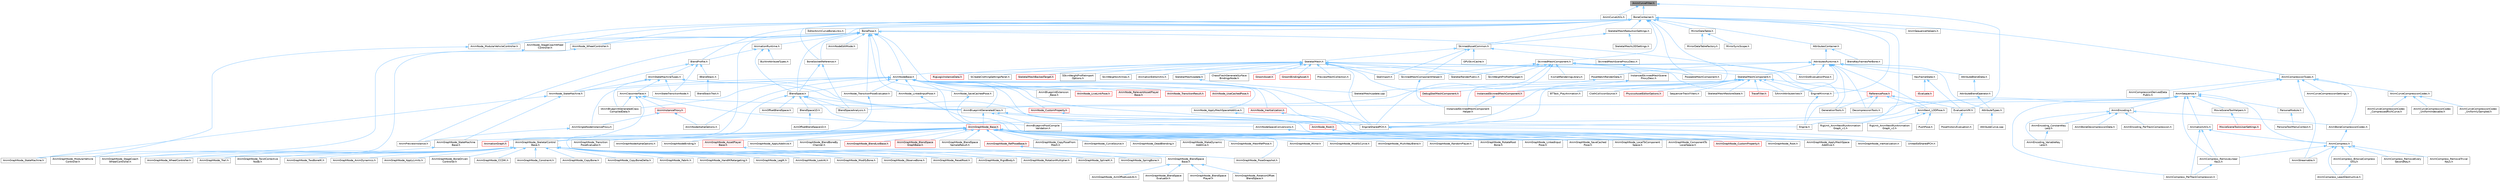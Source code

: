 digraph "AnimCurveFilter.h"
{
 // INTERACTIVE_SVG=YES
 // LATEX_PDF_SIZE
  bgcolor="transparent";
  edge [fontname=Helvetica,fontsize=10,labelfontname=Helvetica,labelfontsize=10];
  node [fontname=Helvetica,fontsize=10,shape=box,height=0.2,width=0.4];
  Node1 [id="Node000001",label="AnimCurveFilter.h",height=0.2,width=0.4,color="gray40", fillcolor="grey60", style="filled", fontcolor="black",tooltip=" "];
  Node1 -> Node2 [id="edge1_Node000001_Node000002",dir="back",color="steelblue1",style="solid",tooltip=" "];
  Node2 [id="Node000002",label="AnimCurveUtils.h",height=0.2,width=0.4,color="grey40", fillcolor="white", style="filled",URL="$d2/d99/AnimCurveUtils_8h.html",tooltip=" "];
  Node1 -> Node3 [id="edge2_Node000001_Node000003",dir="back",color="steelblue1",style="solid",tooltip=" "];
  Node3 [id="Node000003",label="BoneContainer.h",height=0.2,width=0.4,color="grey40", fillcolor="white", style="filled",URL="$d9/d68/BoneContainer_8h.html",tooltip=" "];
  Node3 -> Node4 [id="edge3_Node000003_Node000004",dir="back",color="steelblue1",style="solid",tooltip=" "];
  Node4 [id="Node000004",label="AnimCompressionTypes.h",height=0.2,width=0.4,color="grey40", fillcolor="white", style="filled",URL="$d1/d3b/AnimCompressionTypes_8h.html",tooltip=" "];
  Node4 -> Node5 [id="edge4_Node000004_Node000005",dir="back",color="steelblue1",style="solid",tooltip=" "];
  Node5 [id="Node000005",label="AnimBoneCompressionCodec.h",height=0.2,width=0.4,color="grey40", fillcolor="white", style="filled",URL="$dd/dc3/AnimBoneCompressionCodec_8h.html",tooltip=" "];
  Node5 -> Node6 [id="edge5_Node000005_Node000006",dir="back",color="steelblue1",style="solid",tooltip=" "];
  Node6 [id="Node000006",label="AnimCompress.h",height=0.2,width=0.4,color="grey40", fillcolor="white", style="filled",URL="$dd/d6d/AnimCompress_8h.html",tooltip=" "];
  Node6 -> Node7 [id="edge6_Node000006_Node000007",dir="back",color="steelblue1",style="solid",tooltip=" "];
  Node7 [id="Node000007",label="AnimCompress_BitwiseCompress\lOnly.h",height=0.2,width=0.4,color="grey40", fillcolor="white", style="filled",URL="$df/dd5/AnimCompress__BitwiseCompressOnly_8h.html",tooltip=" "];
  Node7 -> Node8 [id="edge7_Node000007_Node000008",dir="back",color="steelblue1",style="solid",tooltip=" "];
  Node8 [id="Node000008",label="AnimCompress_LeastDestructive.h",height=0.2,width=0.4,color="grey40", fillcolor="white", style="filled",URL="$da/d93/AnimCompress__LeastDestructive_8h.html",tooltip=" "];
  Node6 -> Node8 [id="edge8_Node000006_Node000008",dir="back",color="steelblue1",style="solid",tooltip=" "];
  Node6 -> Node9 [id="edge9_Node000006_Node000009",dir="back",color="steelblue1",style="solid",tooltip=" "];
  Node9 [id="Node000009",label="AnimCompress_RemoveEvery\lSecondKey.h",height=0.2,width=0.4,color="grey40", fillcolor="white", style="filled",URL="$d6/dc2/AnimCompress__RemoveEverySecondKey_8h.html",tooltip=" "];
  Node6 -> Node10 [id="edge10_Node000006_Node000010",dir="back",color="steelblue1",style="solid",tooltip=" "];
  Node10 [id="Node000010",label="AnimCompress_RemoveLinear\lKeys.h",height=0.2,width=0.4,color="grey40", fillcolor="white", style="filled",URL="$d1/d0a/AnimCompress__RemoveLinearKeys_8h.html",tooltip=" "];
  Node10 -> Node11 [id="edge11_Node000010_Node000011",dir="back",color="steelblue1",style="solid",tooltip=" "];
  Node11 [id="Node000011",label="AnimCompress_PerTrackCompression.h",height=0.2,width=0.4,color="grey40", fillcolor="white", style="filled",URL="$d1/d22/AnimCompress__PerTrackCompression_8h.html",tooltip=" "];
  Node6 -> Node12 [id="edge12_Node000006_Node000012",dir="back",color="steelblue1",style="solid",tooltip=" "];
  Node12 [id="Node000012",label="AnimCompress_RemoveTrivial\lKeys.h",height=0.2,width=0.4,color="grey40", fillcolor="white", style="filled",URL="$d0/d60/AnimCompress__RemoveTrivialKeys_8h.html",tooltip=" "];
  Node6 -> Node13 [id="edge13_Node000006_Node000013",dir="back",color="steelblue1",style="solid",tooltip=" "];
  Node13 [id="Node000013",label="AnimStreamable.h",height=0.2,width=0.4,color="grey40", fillcolor="white", style="filled",URL="$d1/d46/AnimStreamable_8h.html",tooltip=" "];
  Node4 -> Node14 [id="edge14_Node000004_Node000014",dir="back",color="steelblue1",style="solid",tooltip=" "];
  Node14 [id="Node000014",label="AnimCompressionDerivedData\lPublic.h",height=0.2,width=0.4,color="grey40", fillcolor="white", style="filled",URL="$dc/d36/AnimCompressionDerivedDataPublic_8h.html",tooltip=" "];
  Node4 -> Node15 [id="edge15_Node000004_Node000015",dir="back",color="steelblue1",style="solid",tooltip=" "];
  Node15 [id="Node000015",label="AnimCurveCompressionCodec.h",height=0.2,width=0.4,color="grey40", fillcolor="white", style="filled",URL="$d3/d77/AnimCurveCompressionCodec_8h.html",tooltip=" "];
  Node15 -> Node16 [id="edge16_Node000015_Node000016",dir="back",color="steelblue1",style="solid",tooltip=" "];
  Node16 [id="Node000016",label="AnimCurveCompressionCodec\l_CompressedRichCurve.h",height=0.2,width=0.4,color="grey40", fillcolor="white", style="filled",URL="$db/d72/AnimCurveCompressionCodec__CompressedRichCurve_8h.html",tooltip=" "];
  Node15 -> Node17 [id="edge17_Node000015_Node000017",dir="back",color="steelblue1",style="solid",tooltip=" "];
  Node17 [id="Node000017",label="AnimCurveCompressionCodec\l_UniformIndexable.h",height=0.2,width=0.4,color="grey40", fillcolor="white", style="filled",URL="$d7/d0a/AnimCurveCompressionCodec__UniformIndexable_8h.html",tooltip=" "];
  Node15 -> Node18 [id="edge18_Node000015_Node000018",dir="back",color="steelblue1",style="solid",tooltip=" "];
  Node18 [id="Node000018",label="AnimCurveCompressionCodec\l_UniformlySampled.h",height=0.2,width=0.4,color="grey40", fillcolor="white", style="filled",URL="$da/d4c/AnimCurveCompressionCodec__UniformlySampled_8h.html",tooltip=" "];
  Node4 -> Node19 [id="edge19_Node000004_Node000019",dir="back",color="steelblue1",style="solid",tooltip=" "];
  Node19 [id="Node000019",label="AnimCurveCompressionSettings.h",height=0.2,width=0.4,color="grey40", fillcolor="white", style="filled",URL="$d0/d49/AnimCurveCompressionSettings_8h.html",tooltip=" "];
  Node4 -> Node20 [id="edge20_Node000004_Node000020",dir="back",color="steelblue1",style="solid",tooltip=" "];
  Node20 [id="Node000020",label="AnimSequence.h",height=0.2,width=0.4,color="grey40", fillcolor="white", style="filled",URL="$d0/d8a/AnimSequence_8h.html",tooltip=" "];
  Node20 -> Node21 [id="edge21_Node000020_Node000021",dir="back",color="steelblue1",style="solid",tooltip=" "];
  Node21 [id="Node000021",label="AnimBlueprintPostCompile\lValidation.h",height=0.2,width=0.4,color="grey40", fillcolor="white", style="filled",URL="$de/d1b/AnimBlueprintPostCompileValidation_8h.html",tooltip=" "];
  Node20 -> Node6 [id="edge22_Node000020_Node000006",dir="back",color="steelblue1",style="solid",tooltip=" "];
  Node20 -> Node11 [id="edge23_Node000020_Node000011",dir="back",color="steelblue1",style="solid",tooltip=" "];
  Node20 -> Node10 [id="edge24_Node000020_Node000010",dir="back",color="steelblue1",style="solid",tooltip=" "];
  Node20 -> Node22 [id="edge25_Node000020_Node000022",dir="back",color="steelblue1",style="solid",tooltip=" "];
  Node22 [id="Node000022",label="AnimEncoding.h",height=0.2,width=0.4,color="grey40", fillcolor="white", style="filled",URL="$d9/dfd/AnimEncoding_8h.html",tooltip=" "];
  Node22 -> Node5 [id="edge26_Node000022_Node000005",dir="back",color="steelblue1",style="solid",tooltip=" "];
  Node22 -> Node23 [id="edge27_Node000022_Node000023",dir="back",color="steelblue1",style="solid",tooltip=" "];
  Node23 [id="Node000023",label="AnimBoneDecompressionData.h",height=0.2,width=0.4,color="grey40", fillcolor="white", style="filled",URL="$d9/d92/AnimBoneDecompressionData_8h.html",tooltip=" "];
  Node22 -> Node24 [id="edge28_Node000022_Node000024",dir="back",color="steelblue1",style="solid",tooltip=" "];
  Node24 [id="Node000024",label="AnimEncoding_ConstantKey\lLerp.h",height=0.2,width=0.4,color="grey40", fillcolor="white", style="filled",URL="$d8/d74/AnimEncoding__ConstantKeyLerp_8h.html",tooltip=" "];
  Node24 -> Node25 [id="edge29_Node000024_Node000025",dir="back",color="steelblue1",style="solid",tooltip=" "];
  Node25 [id="Node000025",label="AnimEncoding_VariableKey\lLerp.h",height=0.2,width=0.4,color="grey40", fillcolor="white", style="filled",URL="$d7/d4b/AnimEncoding__VariableKeyLerp_8h.html",tooltip=" "];
  Node22 -> Node26 [id="edge30_Node000022_Node000026",dir="back",color="steelblue1",style="solid",tooltip=" "];
  Node26 [id="Node000026",label="AnimEncoding_PerTrackCompression.h",height=0.2,width=0.4,color="grey40", fillcolor="white", style="filled",URL="$dc/d27/AnimEncoding__PerTrackCompression_8h.html",tooltip=" "];
  Node22 -> Node25 [id="edge31_Node000022_Node000025",dir="back",color="steelblue1",style="solid",tooltip=" "];
  Node20 -> Node27 [id="edge32_Node000020_Node000027",dir="back",color="steelblue1",style="solid",tooltip=" "];
  Node27 [id="Node000027",label="AnimationUtils.h",height=0.2,width=0.4,color="grey40", fillcolor="white", style="filled",URL="$d6/db6/AnimationUtils_8h.html",tooltip=" "];
  Node27 -> Node6 [id="edge33_Node000027_Node000006",dir="back",color="steelblue1",style="solid",tooltip=" "];
  Node27 -> Node11 [id="edge34_Node000027_Node000011",dir="back",color="steelblue1",style="solid",tooltip=" "];
  Node27 -> Node10 [id="edge35_Node000027_Node000010",dir="back",color="steelblue1",style="solid",tooltip=" "];
  Node20 -> Node28 [id="edge36_Node000020_Node000028",dir="back",color="steelblue1",style="solid",tooltip=" "];
  Node28 [id="Node000028",label="BlendSpaceAnalysis.h",height=0.2,width=0.4,color="grey40", fillcolor="white", style="filled",URL="$d7/daf/BlendSpaceAnalysis_8h.html",tooltip=" "];
  Node20 -> Node29 [id="edge37_Node000020_Node000029",dir="back",color="steelblue1",style="solid",tooltip=" "];
  Node29 [id="Node000029",label="EngineSharedPCH.h",height=0.2,width=0.4,color="grey40", fillcolor="white", style="filled",URL="$dc/dbb/EngineSharedPCH_8h.html",tooltip=" "];
  Node29 -> Node30 [id="edge38_Node000029_Node000030",dir="back",color="steelblue1",style="solid",tooltip=" "];
  Node30 [id="Node000030",label="UnrealEdSharedPCH.h",height=0.2,width=0.4,color="grey40", fillcolor="white", style="filled",URL="$d1/de6/UnrealEdSharedPCH_8h.html",tooltip=" "];
  Node20 -> Node31 [id="edge39_Node000020_Node000031",dir="back",color="steelblue1",style="solid",tooltip=" "];
  Node31 [id="Node000031",label="MovieSceneToolHelpers.h",height=0.2,width=0.4,color="grey40", fillcolor="white", style="filled",URL="$d4/d0e/MovieSceneToolHelpers_8h.html",tooltip=" "];
  Node31 -> Node32 [id="edge40_Node000031_Node000032",dir="back",color="steelblue1",style="solid",tooltip=" "];
  Node32 [id="Node000032",label="MovieSceneToolsUserSettings.h",height=0.2,width=0.4,color="red", fillcolor="#FFF0F0", style="filled",URL="$d5/dab/MovieSceneToolsUserSettings_8h.html",tooltip=" "];
  Node20 -> Node36 [id="edge41_Node000020_Node000036",dir="back",color="steelblue1",style="solid",tooltip=" "];
  Node36 [id="Node000036",label="PersonaModule.h",height=0.2,width=0.4,color="grey40", fillcolor="white", style="filled",URL="$de/d74/PersonaModule_8h.html",tooltip=" "];
  Node36 -> Node37 [id="edge42_Node000036_Node000037",dir="back",color="steelblue1",style="solid",tooltip=" "];
  Node37 [id="Node000037",label="PersonaToolMenuContext.h",height=0.2,width=0.4,color="grey40", fillcolor="white", style="filled",URL="$d6/d6c/PersonaToolMenuContext_8h.html",tooltip=" "];
  Node4 -> Node13 [id="edge43_Node000004_Node000013",dir="back",color="steelblue1",style="solid",tooltip=" "];
  Node3 -> Node38 [id="edge44_Node000003_Node000038",dir="back",color="steelblue1",style="solid",tooltip=" "];
  Node38 [id="Node000038",label="AnimNode_ModularVehicleController.h",height=0.2,width=0.4,color="grey40", fillcolor="white", style="filled",URL="$d8/d10/AnimNode__ModularVehicleController_8h.html",tooltip=" "];
  Node38 -> Node39 [id="edge45_Node000038_Node000039",dir="back",color="steelblue1",style="solid",tooltip=" "];
  Node39 [id="Node000039",label="AnimGraphNode_ModularVehicle\lController.h",height=0.2,width=0.4,color="grey40", fillcolor="white", style="filled",URL="$d3/d04/AnimGraphNode__ModularVehicleController_8h.html",tooltip=" "];
  Node3 -> Node40 [id="edge46_Node000003_Node000040",dir="back",color="steelblue1",style="solid",tooltip=" "];
  Node40 [id="Node000040",label="AnimNode_StageCoachWheel\lController.h",height=0.2,width=0.4,color="grey40", fillcolor="white", style="filled",URL="$d0/d68/AnimNode__StageCoachWheelController_8h.html",tooltip=" "];
  Node40 -> Node41 [id="edge47_Node000040_Node000041",dir="back",color="steelblue1",style="solid",tooltip=" "];
  Node41 [id="Node000041",label="AnimGraphNode_StageCoach\lWheelController.h",height=0.2,width=0.4,color="grey40", fillcolor="white", style="filled",URL="$d6/dbe/AnimGraphNode__StageCoachWheelController_8h.html",tooltip=" "];
  Node3 -> Node42 [id="edge48_Node000003_Node000042",dir="back",color="steelblue1",style="solid",tooltip=" "];
  Node42 [id="Node000042",label="AnimNode_WheelController.h",height=0.2,width=0.4,color="grey40", fillcolor="white", style="filled",URL="$d4/dbf/AnimNode__WheelController_8h.html",tooltip=" "];
  Node42 -> Node43 [id="edge49_Node000042_Node000043",dir="back",color="steelblue1",style="solid",tooltip=" "];
  Node43 [id="Node000043",label="AnimGraphNode_WheelController.h",height=0.2,width=0.4,color="grey40", fillcolor="white", style="filled",URL="$df/de4/AnimGraphNode__WheelController_8h.html",tooltip=" "];
  Node3 -> Node44 [id="edge50_Node000003_Node000044",dir="back",color="steelblue1",style="solid",tooltip=" "];
  Node44 [id="Node000044",label="AnimSequenceHelpers.h",height=0.2,width=0.4,color="grey40", fillcolor="white", style="filled",URL="$dd/d12/AnimSequenceHelpers_8h.html",tooltip=" "];
  Node3 -> Node45 [id="edge51_Node000003_Node000045",dir="back",color="steelblue1",style="solid",tooltip=" "];
  Node45 [id="Node000045",label="AttributesContainer.h",height=0.2,width=0.4,color="grey40", fillcolor="white", style="filled",URL="$d7/db7/AttributesContainer_8h.html",tooltip=" "];
  Node45 -> Node46 [id="edge52_Node000045_Node000046",dir="back",color="steelblue1",style="solid",tooltip=" "];
  Node46 [id="Node000046",label="AttributesRuntime.h",height=0.2,width=0.4,color="grey40", fillcolor="white", style="filled",URL="$dc/dc1/AttributesRuntime_8h.html",tooltip=" "];
  Node46 -> Node47 [id="edge53_Node000046_Node000047",dir="back",color="steelblue1",style="solid",tooltip=" "];
  Node47 [id="Node000047",label="AnimNext_LODPose.h",height=0.2,width=0.4,color="grey40", fillcolor="white", style="filled",URL="$d7/d76/AnimNext__LODPose_8h.html",tooltip=" "];
  Node47 -> Node48 [id="edge54_Node000047_Node000048",dir="back",color="steelblue1",style="solid",tooltip=" "];
  Node48 [id="Node000048",label="PushPose.h",height=0.2,width=0.4,color="grey40", fillcolor="white", style="filled",URL="$d2/de9/PushPose_8h.html",tooltip=" "];
  Node47 -> Node49 [id="edge55_Node000047_Node000049",dir="back",color="steelblue1",style="solid",tooltip=" "];
  Node49 [id="Node000049",label="RigUnit_AnimNextRunAnimation\lGraph_v1.h",height=0.2,width=0.4,color="grey40", fillcolor="white", style="filled",URL="$d1/df7/RigUnit__AnimNextRunAnimationGraph__v1_8h.html",tooltip=" "];
  Node47 -> Node50 [id="edge56_Node000047_Node000050",dir="back",color="steelblue1",style="solid",tooltip=" "];
  Node50 [id="Node000050",label="RigUnit_AnimNextRunAnimation\lGraph_v2.h",height=0.2,width=0.4,color="grey40", fillcolor="white", style="filled",URL="$d6/d84/RigUnit__AnimNextRunAnimationGraph__v2_8h.html",tooltip=" "];
  Node46 -> Node51 [id="edge57_Node000046_Node000051",dir="back",color="steelblue1",style="solid",tooltip=" "];
  Node51 [id="Node000051",label="AnimNodeBase.h",height=0.2,width=0.4,color="grey40", fillcolor="white", style="filled",URL="$d9/dce/AnimNodeBase_8h.html",tooltip=" "];
  Node51 -> Node52 [id="edge58_Node000051_Node000052",dir="back",color="steelblue1",style="solid",tooltip=" "];
  Node52 [id="Node000052",label="AnimBlueprintExtension\l_Base.h",height=0.2,width=0.4,color="grey40", fillcolor="white", style="filled",URL="$d1/d73/AnimBlueprintExtension__Base_8h.html",tooltip=" "];
  Node51 -> Node53 [id="edge59_Node000051_Node000053",dir="back",color="steelblue1",style="solid",tooltip=" "];
  Node53 [id="Node000053",label="AnimBlueprintGeneratedClass.h",height=0.2,width=0.4,color="grey40", fillcolor="white", style="filled",URL="$dc/d81/AnimBlueprintGeneratedClass_8h.html",tooltip=" "];
  Node53 -> Node21 [id="edge60_Node000053_Node000021",dir="back",color="steelblue1",style="solid",tooltip=" "];
  Node53 -> Node54 [id="edge61_Node000053_Node000054",dir="back",color="steelblue1",style="solid",tooltip=" "];
  Node54 [id="Node000054",label="AnimGraphNode_Base.h",height=0.2,width=0.4,color="red", fillcolor="#FFF0F0", style="filled",URL="$d0/dfb/AnimGraphNode__Base_8h.html",tooltip=" "];
  Node54 -> Node55 [id="edge62_Node000054_Node000055",dir="back",color="steelblue1",style="solid",tooltip=" "];
  Node55 [id="Node000055",label="AnimGraphNodeAlphaOptions.h",height=0.2,width=0.4,color="grey40", fillcolor="white", style="filled",URL="$d6/df6/AnimGraphNodeAlphaOptions_8h.html",tooltip=" "];
  Node54 -> Node56 [id="edge63_Node000054_Node000056",dir="back",color="steelblue1",style="solid",tooltip=" "];
  Node56 [id="Node000056",label="AnimGraphNodeBinding.h",height=0.2,width=0.4,color="grey40", fillcolor="white", style="filled",URL="$d6/d3b/AnimGraphNodeBinding_8h.html",tooltip=" "];
  Node54 -> Node57 [id="edge64_Node000054_Node000057",dir="back",color="steelblue1",style="solid",tooltip=" "];
  Node57 [id="Node000057",label="AnimGraphNode_ApplyAdditive.h",height=0.2,width=0.4,color="grey40", fillcolor="white", style="filled",URL="$da/d67/AnimGraphNode__ApplyAdditive_8h.html",tooltip=" "];
  Node54 -> Node58 [id="edge65_Node000054_Node000058",dir="back",color="steelblue1",style="solid",tooltip=" "];
  Node58 [id="Node000058",label="AnimGraphNode_ApplyMeshSpace\lAdditive.h",height=0.2,width=0.4,color="grey40", fillcolor="white", style="filled",URL="$dd/dc4/AnimGraphNode__ApplyMeshSpaceAdditive_8h.html",tooltip=" "];
  Node54 -> Node59 [id="edge66_Node000054_Node000059",dir="back",color="steelblue1",style="solid",tooltip=" "];
  Node59 [id="Node000059",label="AnimGraphNode_AssetPlayer\lBase.h",height=0.2,width=0.4,color="red", fillcolor="#FFF0F0", style="filled",URL="$d1/d4f/AnimGraphNode__AssetPlayerBase_8h.html",tooltip=" "];
  Node59 -> Node60 [id="edge67_Node000059_Node000060",dir="back",color="steelblue1",style="solid",tooltip=" "];
  Node60 [id="Node000060",label="AnimGraphNode_BlendSpace\lBase.h",height=0.2,width=0.4,color="grey40", fillcolor="white", style="filled",URL="$d7/d6d/AnimGraphNode__BlendSpaceBase_8h.html",tooltip=" "];
  Node60 -> Node61 [id="edge68_Node000060_Node000061",dir="back",color="steelblue1",style="solid",tooltip=" "];
  Node61 [id="Node000061",label="AnimGraphNode_AimOffsetLookAt.h",height=0.2,width=0.4,color="grey40", fillcolor="white", style="filled",URL="$d2/daa/AnimGraphNode__AimOffsetLookAt_8h.html",tooltip=" "];
  Node60 -> Node62 [id="edge69_Node000060_Node000062",dir="back",color="steelblue1",style="solid",tooltip=" "];
  Node62 [id="Node000062",label="AnimGraphNode_BlendSpace\lEvaluator.h",height=0.2,width=0.4,color="grey40", fillcolor="white", style="filled",URL="$d0/d5d/AnimGraphNode__BlendSpaceEvaluator_8h.html",tooltip=" "];
  Node60 -> Node63 [id="edge70_Node000060_Node000063",dir="back",color="steelblue1",style="solid",tooltip=" "];
  Node63 [id="Node000063",label="AnimGraphNode_BlendSpace\lPlayer.h",height=0.2,width=0.4,color="grey40", fillcolor="white", style="filled",URL="$d2/d22/AnimGraphNode__BlendSpacePlayer_8h.html",tooltip=" "];
  Node60 -> Node64 [id="edge71_Node000060_Node000064",dir="back",color="steelblue1",style="solid",tooltip=" "];
  Node64 [id="Node000064",label="AnimGraphNode_RotationOffset\lBlendSpace.h",height=0.2,width=0.4,color="grey40", fillcolor="white", style="filled",URL="$dc/dd5/AnimGraphNode__RotationOffsetBlendSpace_8h.html",tooltip=" "];
  Node54 -> Node71 [id="edge72_Node000054_Node000071",dir="back",color="steelblue1",style="solid",tooltip=" "];
  Node71 [id="Node000071",label="AnimGraphNode_BlendBoneBy\lChannel.h",height=0.2,width=0.4,color="grey40", fillcolor="white", style="filled",URL="$de/da9/AnimGraphNode__BlendBoneByChannel_8h.html",tooltip=" "];
  Node54 -> Node72 [id="edge73_Node000054_Node000072",dir="back",color="steelblue1",style="solid",tooltip=" "];
  Node72 [id="Node000072",label="AnimGraphNode_BlendListBase.h",height=0.2,width=0.4,color="red", fillcolor="#FFF0F0", style="filled",URL="$d7/d20/AnimGraphNode__BlendListBase_8h.html",tooltip=" "];
  Node54 -> Node77 [id="edge74_Node000054_Node000077",dir="back",color="steelblue1",style="solid",tooltip=" "];
  Node77 [id="Node000077",label="AnimGraphNode_BlendSpace\lGraphBase.h",height=0.2,width=0.4,color="red", fillcolor="#FFF0F0", style="filled",URL="$d6/d44/AnimGraphNode__BlendSpaceGraphBase_8h.html",tooltip=" "];
  Node54 -> Node80 [id="edge75_Node000054_Node000080",dir="back",color="steelblue1",style="solid",tooltip=" "];
  Node80 [id="Node000080",label="AnimGraphNode_BlendSpace\lSampleResult.h",height=0.2,width=0.4,color="grey40", fillcolor="white", style="filled",URL="$de/df8/AnimGraphNode__BlendSpaceSampleResult_8h.html",tooltip=" "];
  Node54 -> Node81 [id="edge76_Node000054_Node000081",dir="back",color="steelblue1",style="solid",tooltip=" "];
  Node81 [id="Node000081",label="AnimGraphNode_ComponentTo\lLocalSpace.h",height=0.2,width=0.4,color="grey40", fillcolor="white", style="filled",URL="$d1/d3f/AnimGraphNode__ComponentToLocalSpace_8h.html",tooltip=" "];
  Node54 -> Node82 [id="edge77_Node000054_Node000082",dir="back",color="steelblue1",style="solid",tooltip=" "];
  Node82 [id="Node000082",label="AnimGraphNode_CopyPoseFrom\lMesh.h",height=0.2,width=0.4,color="grey40", fillcolor="white", style="filled",URL="$d6/d71/AnimGraphNode__CopyPoseFromMesh_8h.html",tooltip=" "];
  Node54 -> Node83 [id="edge78_Node000054_Node000083",dir="back",color="steelblue1",style="solid",tooltip=" "];
  Node83 [id="Node000083",label="AnimGraphNode_CurveSource.h",height=0.2,width=0.4,color="grey40", fillcolor="white", style="filled",URL="$dc/de5/AnimGraphNode__CurveSource_8h.html",tooltip=" "];
  Node54 -> Node84 [id="edge79_Node000054_Node000084",dir="back",color="steelblue1",style="solid",tooltip=" "];
  Node84 [id="Node000084",label="AnimGraphNode_CustomProperty.h",height=0.2,width=0.4,color="red", fillcolor="#FFF0F0", style="filled",URL="$d8/d3f/AnimGraphNode__CustomProperty_8h.html",tooltip=" "];
  Node54 -> Node88 [id="edge80_Node000054_Node000088",dir="back",color="steelblue1",style="solid",tooltip=" "];
  Node88 [id="Node000088",label="AnimGraphNode_DeadBlending.h",height=0.2,width=0.4,color="grey40", fillcolor="white", style="filled",URL="$d8/d73/AnimGraphNode__DeadBlending_8h.html",tooltip=" "];
  Node54 -> Node89 [id="edge81_Node000054_Node000089",dir="back",color="steelblue1",style="solid",tooltip=" "];
  Node89 [id="Node000089",label="AnimGraphNode_Inertialization.h",height=0.2,width=0.4,color="grey40", fillcolor="white", style="filled",URL="$d7/d66/AnimGraphNode__Inertialization_8h.html",tooltip=" "];
  Node54 -> Node90 [id="edge82_Node000054_Node000090",dir="back",color="steelblue1",style="solid",tooltip=" "];
  Node90 [id="Node000090",label="AnimGraphNode_LinkedInput\lPose.h",height=0.2,width=0.4,color="grey40", fillcolor="white", style="filled",URL="$d7/d8c/AnimGraphNode__LinkedInputPose_8h.html",tooltip=" "];
  Node54 -> Node91 [id="edge83_Node000054_Node000091",dir="back",color="steelblue1",style="solid",tooltip=" "];
  Node91 [id="Node000091",label="AnimGraphNode_LocalToComponent\lSpace.h",height=0.2,width=0.4,color="grey40", fillcolor="white", style="filled",URL="$d6/d01/AnimGraphNode__LocalToComponentSpace_8h.html",tooltip=" "];
  Node54 -> Node92 [id="edge84_Node000054_Node000092",dir="back",color="steelblue1",style="solid",tooltip=" "];
  Node92 [id="Node000092",label="AnimGraphNode_MakeDynamic\lAdditive.h",height=0.2,width=0.4,color="grey40", fillcolor="white", style="filled",URL="$d4/dc9/AnimGraphNode__MakeDynamicAdditive_8h.html",tooltip=" "];
  Node54 -> Node93 [id="edge85_Node000054_Node000093",dir="back",color="steelblue1",style="solid",tooltip=" "];
  Node93 [id="Node000093",label="AnimGraphNode_MeshRefPose.h",height=0.2,width=0.4,color="grey40", fillcolor="white", style="filled",URL="$d3/d58/AnimGraphNode__MeshRefPose_8h.html",tooltip=" "];
  Node54 -> Node94 [id="edge86_Node000054_Node000094",dir="back",color="steelblue1",style="solid",tooltip=" "];
  Node94 [id="Node000094",label="AnimGraphNode_Mirror.h",height=0.2,width=0.4,color="grey40", fillcolor="white", style="filled",URL="$de/d96/AnimGraphNode__Mirror_8h.html",tooltip=" "];
  Node54 -> Node95 [id="edge87_Node000054_Node000095",dir="back",color="steelblue1",style="solid",tooltip=" "];
  Node95 [id="Node000095",label="AnimGraphNode_ModifyCurve.h",height=0.2,width=0.4,color="grey40", fillcolor="white", style="filled",URL="$d5/d09/AnimGraphNode__ModifyCurve_8h.html",tooltip=" "];
  Node54 -> Node96 [id="edge88_Node000054_Node000096",dir="back",color="steelblue1",style="solid",tooltip=" "];
  Node96 [id="Node000096",label="AnimGraphNode_MultiWayBlend.h",height=0.2,width=0.4,color="grey40", fillcolor="white", style="filled",URL="$dd/dcb/AnimGraphNode__MultiWayBlend_8h.html",tooltip=" "];
  Node54 -> Node97 [id="edge89_Node000054_Node000097",dir="back",color="steelblue1",style="solid",tooltip=" "];
  Node97 [id="Node000097",label="AnimGraphNode_PoseSnapshot.h",height=0.2,width=0.4,color="grey40", fillcolor="white", style="filled",URL="$d1/d92/AnimGraphNode__PoseSnapshot_8h.html",tooltip=" "];
  Node54 -> Node98 [id="edge90_Node000054_Node000098",dir="back",color="steelblue1",style="solid",tooltip=" "];
  Node98 [id="Node000098",label="AnimGraphNode_RandomPlayer.h",height=0.2,width=0.4,color="grey40", fillcolor="white", style="filled",URL="$dc/d48/AnimGraphNode__RandomPlayer_8h.html",tooltip=" "];
  Node54 -> Node99 [id="edge91_Node000054_Node000099",dir="back",color="steelblue1",style="solid",tooltip=" "];
  Node99 [id="Node000099",label="AnimGraphNode_RefPoseBase.h",height=0.2,width=0.4,color="red", fillcolor="#FFF0F0", style="filled",URL="$d8/d34/AnimGraphNode__RefPoseBase_8h.html",tooltip=" "];
  Node99 -> Node97 [id="edge92_Node000099_Node000097",dir="back",color="steelblue1",style="solid",tooltip=" "];
  Node54 -> Node102 [id="edge93_Node000054_Node000102",dir="back",color="steelblue1",style="solid",tooltip=" "];
  Node102 [id="Node000102",label="AnimGraphNode_Root.h",height=0.2,width=0.4,color="grey40", fillcolor="white", style="filled",URL="$d2/d39/AnimGraphNode__Root_8h.html",tooltip=" "];
  Node54 -> Node103 [id="edge94_Node000054_Node000103",dir="back",color="steelblue1",style="solid",tooltip=" "];
  Node103 [id="Node000103",label="AnimGraphNode_RotateRoot\lBone.h",height=0.2,width=0.4,color="grey40", fillcolor="white", style="filled",URL="$d4/de0/AnimGraphNode__RotateRootBone_8h.html",tooltip=" "];
  Node54 -> Node104 [id="edge95_Node000054_Node000104",dir="back",color="steelblue1",style="solid",tooltip=" "];
  Node104 [id="Node000104",label="AnimGraphNode_SaveCached\lPose.h",height=0.2,width=0.4,color="grey40", fillcolor="white", style="filled",URL="$df/d5e/AnimGraphNode__SaveCachedPose_8h.html",tooltip=" "];
  Node54 -> Node106 [id="edge96_Node000054_Node000106",dir="back",color="steelblue1",style="solid",tooltip=" "];
  Node106 [id="Node000106",label="AnimGraphNode_SkeletalControl\lBase.h",height=0.2,width=0.4,color="grey40", fillcolor="white", style="filled",URL="$d9/dff/AnimGraphNode__SkeletalControlBase_8h.html",tooltip=" "];
  Node106 -> Node107 [id="edge97_Node000106_Node000107",dir="back",color="steelblue1",style="solid",tooltip=" "];
  Node107 [id="Node000107",label="AnimGraphNode_AnimDynamics.h",height=0.2,width=0.4,color="grey40", fillcolor="white", style="filled",URL="$da/dc2/AnimGraphNode__AnimDynamics_8h.html",tooltip=" "];
  Node106 -> Node108 [id="edge98_Node000106_Node000108",dir="back",color="steelblue1",style="solid",tooltip=" "];
  Node108 [id="Node000108",label="AnimGraphNode_ApplyLimits.h",height=0.2,width=0.4,color="grey40", fillcolor="white", style="filled",URL="$dc/d36/AnimGraphNode__ApplyLimits_8h.html",tooltip=" "];
  Node106 -> Node109 [id="edge99_Node000106_Node000109",dir="back",color="steelblue1",style="solid",tooltip=" "];
  Node109 [id="Node000109",label="AnimGraphNode_BoneDriven\lController.h",height=0.2,width=0.4,color="grey40", fillcolor="white", style="filled",URL="$df/df3/AnimGraphNode__BoneDrivenController_8h.html",tooltip=" "];
  Node106 -> Node110 [id="edge100_Node000106_Node000110",dir="back",color="steelblue1",style="solid",tooltip=" "];
  Node110 [id="Node000110",label="AnimGraphNode_CCDIK.h",height=0.2,width=0.4,color="grey40", fillcolor="white", style="filled",URL="$df/d0d/AnimGraphNode__CCDIK_8h.html",tooltip=" "];
  Node106 -> Node111 [id="edge101_Node000106_Node000111",dir="back",color="steelblue1",style="solid",tooltip=" "];
  Node111 [id="Node000111",label="AnimGraphNode_Constraint.h",height=0.2,width=0.4,color="grey40", fillcolor="white", style="filled",URL="$d2/d98/AnimGraphNode__Constraint_8h.html",tooltip=" "];
  Node106 -> Node112 [id="edge102_Node000106_Node000112",dir="back",color="steelblue1",style="solid",tooltip=" "];
  Node112 [id="Node000112",label="AnimGraphNode_CopyBone.h",height=0.2,width=0.4,color="grey40", fillcolor="white", style="filled",URL="$dc/de6/AnimGraphNode__CopyBone_8h.html",tooltip=" "];
  Node106 -> Node113 [id="edge103_Node000106_Node000113",dir="back",color="steelblue1",style="solid",tooltip=" "];
  Node113 [id="Node000113",label="AnimGraphNode_CopyBoneDelta.h",height=0.2,width=0.4,color="grey40", fillcolor="white", style="filled",URL="$d8/d60/AnimGraphNode__CopyBoneDelta_8h.html",tooltip=" "];
  Node106 -> Node114 [id="edge104_Node000106_Node000114",dir="back",color="steelblue1",style="solid",tooltip=" "];
  Node114 [id="Node000114",label="AnimGraphNode_Fabrik.h",height=0.2,width=0.4,color="grey40", fillcolor="white", style="filled",URL="$d6/d79/AnimGraphNode__Fabrik_8h.html",tooltip=" "];
  Node106 -> Node115 [id="edge105_Node000106_Node000115",dir="back",color="steelblue1",style="solid",tooltip=" "];
  Node115 [id="Node000115",label="AnimGraphNode_HandIKRetargeting.h",height=0.2,width=0.4,color="grey40", fillcolor="white", style="filled",URL="$dd/dee/AnimGraphNode__HandIKRetargeting_8h.html",tooltip=" "];
  Node106 -> Node116 [id="edge106_Node000106_Node000116",dir="back",color="steelblue1",style="solid",tooltip=" "];
  Node116 [id="Node000116",label="AnimGraphNode_LegIK.h",height=0.2,width=0.4,color="grey40", fillcolor="white", style="filled",URL="$d3/d59/AnimGraphNode__LegIK_8h.html",tooltip=" "];
  Node106 -> Node117 [id="edge107_Node000106_Node000117",dir="back",color="steelblue1",style="solid",tooltip=" "];
  Node117 [id="Node000117",label="AnimGraphNode_LookAt.h",height=0.2,width=0.4,color="grey40", fillcolor="white", style="filled",URL="$dd/de3/AnimGraphNode__LookAt_8h.html",tooltip=" "];
  Node106 -> Node118 [id="edge108_Node000106_Node000118",dir="back",color="steelblue1",style="solid",tooltip=" "];
  Node118 [id="Node000118",label="AnimGraphNode_ModifyBone.h",height=0.2,width=0.4,color="grey40", fillcolor="white", style="filled",URL="$d1/d8e/AnimGraphNode__ModifyBone_8h.html",tooltip=" "];
  Node106 -> Node39 [id="edge109_Node000106_Node000039",dir="back",color="steelblue1",style="solid",tooltip=" "];
  Node106 -> Node119 [id="edge110_Node000106_Node000119",dir="back",color="steelblue1",style="solid",tooltip=" "];
  Node119 [id="Node000119",label="AnimGraphNode_ObserveBone.h",height=0.2,width=0.4,color="grey40", fillcolor="white", style="filled",URL="$d0/dcc/AnimGraphNode__ObserveBone_8h.html",tooltip=" "];
  Node106 -> Node120 [id="edge111_Node000106_Node000120",dir="back",color="steelblue1",style="solid",tooltip=" "];
  Node120 [id="Node000120",label="AnimGraphNode_ResetRoot.h",height=0.2,width=0.4,color="grey40", fillcolor="white", style="filled",URL="$dd/da9/AnimGraphNode__ResetRoot_8h.html",tooltip=" "];
  Node106 -> Node121 [id="edge112_Node000106_Node000121",dir="back",color="steelblue1",style="solid",tooltip=" "];
  Node121 [id="Node000121",label="AnimGraphNode_RigidBody.h",height=0.2,width=0.4,color="grey40", fillcolor="white", style="filled",URL="$d0/d05/AnimGraphNode__RigidBody_8h.html",tooltip=" "];
  Node106 -> Node122 [id="edge113_Node000106_Node000122",dir="back",color="steelblue1",style="solid",tooltip=" "];
  Node122 [id="Node000122",label="AnimGraphNode_RotationMultiplier.h",height=0.2,width=0.4,color="grey40", fillcolor="white", style="filled",URL="$d6/d16/AnimGraphNode__RotationMultiplier_8h.html",tooltip=" "];
  Node106 -> Node123 [id="edge114_Node000106_Node000123",dir="back",color="steelblue1",style="solid",tooltip=" "];
  Node123 [id="Node000123",label="AnimGraphNode_SplineIK.h",height=0.2,width=0.4,color="grey40", fillcolor="white", style="filled",URL="$d0/d7e/AnimGraphNode__SplineIK_8h.html",tooltip=" "];
  Node106 -> Node124 [id="edge115_Node000106_Node000124",dir="back",color="steelblue1",style="solid",tooltip=" "];
  Node124 [id="Node000124",label="AnimGraphNode_SpringBone.h",height=0.2,width=0.4,color="grey40", fillcolor="white", style="filled",URL="$dc/d38/AnimGraphNode__SpringBone_8h.html",tooltip=" "];
  Node106 -> Node41 [id="edge116_Node000106_Node000041",dir="back",color="steelblue1",style="solid",tooltip=" "];
  Node106 -> Node125 [id="edge117_Node000106_Node000125",dir="back",color="steelblue1",style="solid",tooltip=" "];
  Node125 [id="Node000125",label="AnimGraphNode_Trail.h",height=0.2,width=0.4,color="grey40", fillcolor="white", style="filled",URL="$d4/d5a/AnimGraphNode__Trail_8h.html",tooltip=" "];
  Node106 -> Node126 [id="edge118_Node000106_Node000126",dir="back",color="steelblue1",style="solid",tooltip=" "];
  Node126 [id="Node000126",label="AnimGraphNode_TwistCorrective\lNode.h",height=0.2,width=0.4,color="grey40", fillcolor="white", style="filled",URL="$de/d7f/AnimGraphNode__TwistCorrectiveNode_8h.html",tooltip=" "];
  Node106 -> Node127 [id="edge119_Node000106_Node000127",dir="back",color="steelblue1",style="solid",tooltip=" "];
  Node127 [id="Node000127",label="AnimGraphNode_TwoBoneIK.h",height=0.2,width=0.4,color="grey40", fillcolor="white", style="filled",URL="$d1/dc2/AnimGraphNode__TwoBoneIK_8h.html",tooltip=" "];
  Node106 -> Node43 [id="edge120_Node000106_Node000043",dir="back",color="steelblue1",style="solid",tooltip=" "];
  Node54 -> Node129 [id="edge121_Node000054_Node000129",dir="back",color="steelblue1",style="solid",tooltip=" "];
  Node129 [id="Node000129",label="AnimGraphNode_StateMachine\lBase.h",height=0.2,width=0.4,color="grey40", fillcolor="white", style="filled",URL="$dc/d11/AnimGraphNode__StateMachineBase_8h.html",tooltip=" "];
  Node129 -> Node130 [id="edge122_Node000129_Node000130",dir="back",color="steelblue1",style="solid",tooltip=" "];
  Node130 [id="Node000130",label="AnimGraphNode_StateMachine.h",height=0.2,width=0.4,color="grey40", fillcolor="white", style="filled",URL="$d9/d4d/AnimGraphNode__StateMachine_8h.html",tooltip=" "];
  Node54 -> Node133 [id="edge123_Node000054_Node000133",dir="back",color="steelblue1",style="solid",tooltip=" "];
  Node133 [id="Node000133",label="AnimGraphNode_Transition\lPoseEvaluator.h",height=0.2,width=0.4,color="grey40", fillcolor="white", style="filled",URL="$d8/dec/AnimGraphNode__TransitionPoseEvaluator_8h.html",tooltip=" "];
  Node54 -> Node137 [id="edge124_Node000054_Node000137",dir="back",color="steelblue1",style="solid",tooltip=" "];
  Node137 [id="Node000137",label="AnimationGraph.h",height=0.2,width=0.4,color="red", fillcolor="#FFF0F0", style="filled",URL="$df/d2e/AnimationGraph_8h.html",tooltip=" "];
  Node53 -> Node143 [id="edge125_Node000053_Node000143",dir="back",color="steelblue1",style="solid",tooltip=" "];
  Node143 [id="Node000143",label="Engine.h",height=0.2,width=0.4,color="grey40", fillcolor="white", style="filled",URL="$d1/d34/Public_2Engine_8h.html",tooltip=" "];
  Node53 -> Node29 [id="edge126_Node000053_Node000029",dir="back",color="steelblue1",style="solid",tooltip=" "];
  Node51 -> Node54 [id="edge127_Node000051_Node000054",dir="back",color="steelblue1",style="solid",tooltip=" "];
  Node51 -> Node144 [id="edge128_Node000051_Node000144",dir="back",color="steelblue1",style="solid",tooltip=" "];
  Node144 [id="Node000144",label="AnimNodeAlphaOptions.h",height=0.2,width=0.4,color="grey40", fillcolor="white", style="filled",URL="$df/d96/AnimNodeAlphaOptions_8h.html",tooltip=" "];
  Node51 -> Node145 [id="edge129_Node000051_Node000145",dir="back",color="steelblue1",style="solid",tooltip=" "];
  Node145 [id="Node000145",label="AnimNodeSpaceConversions.h",height=0.2,width=0.4,color="grey40", fillcolor="white", style="filled",URL="$da/d0a/AnimNodeSpaceConversions_8h.html",tooltip=" "];
  Node145 -> Node81 [id="edge130_Node000145_Node000081",dir="back",color="steelblue1",style="solid",tooltip=" "];
  Node145 -> Node91 [id="edge131_Node000145_Node000091",dir="back",color="steelblue1",style="solid",tooltip=" "];
  Node51 -> Node146 [id="edge132_Node000051_Node000146",dir="back",color="steelblue1",style="solid",tooltip=" "];
  Node146 [id="Node000146",label="AnimNode_ApplyMeshSpaceAdditive.h",height=0.2,width=0.4,color="grey40", fillcolor="white", style="filled",URL="$d9/d6b/AnimNode__ApplyMeshSpaceAdditive_8h.html",tooltip=" "];
  Node146 -> Node58 [id="edge133_Node000146_Node000058",dir="back",color="steelblue1",style="solid",tooltip=" "];
  Node51 -> Node147 [id="edge134_Node000051_Node000147",dir="back",color="steelblue1",style="solid",tooltip=" "];
  Node147 [id="Node000147",label="AnimNode_CustomProperty.h",height=0.2,width=0.4,color="red", fillcolor="#FFF0F0", style="filled",URL="$d3/ddc/AnimNode__CustomProperty_8h.html",tooltip=" "];
  Node147 -> Node84 [id="edge135_Node000147_Node000084",dir="back",color="steelblue1",style="solid",tooltip=" "];
  Node51 -> Node151 [id="edge136_Node000051_Node000151",dir="back",color="steelblue1",style="solid",tooltip=" "];
  Node151 [id="Node000151",label="AnimNode_Inertialization.h",height=0.2,width=0.4,color="red", fillcolor="#FFF0F0", style="filled",URL="$d8/d62/AnimNode__Inertialization_8h.html",tooltip=" "];
  Node151 -> Node89 [id="edge137_Node000151_Node000089",dir="back",color="steelblue1",style="solid",tooltip=" "];
  Node51 -> Node153 [id="edge138_Node000051_Node000153",dir="back",color="steelblue1",style="solid",tooltip=" "];
  Node153 [id="Node000153",label="AnimNode_LinkedInputPose.h",height=0.2,width=0.4,color="grey40", fillcolor="white", style="filled",URL="$d3/d07/AnimNode__LinkedInputPose_8h.html",tooltip=" "];
  Node153 -> Node90 [id="edge139_Node000153_Node000090",dir="back",color="steelblue1",style="solid",tooltip=" "];
  Node51 -> Node154 [id="edge140_Node000051_Node000154",dir="back",color="steelblue1",style="solid",tooltip=" "];
  Node154 [id="Node000154",label="AnimNode_LiveLinkPose.h",height=0.2,width=0.4,color="red", fillcolor="#FFF0F0", style="filled",URL="$df/d09/AnimNode__LiveLinkPose_8h.html",tooltip=" "];
  Node51 -> Node156 [id="edge141_Node000051_Node000156",dir="back",color="steelblue1",style="solid",tooltip=" "];
  Node156 [id="Node000156",label="AnimNode_RelevantAssetPlayer\lBase.h",height=0.2,width=0.4,color="red", fillcolor="#FFF0F0", style="filled",URL="$d5/d02/AnimNode__RelevantAssetPlayerBase_8h.html",tooltip=" "];
  Node51 -> Node159 [id="edge142_Node000051_Node000159",dir="back",color="steelblue1",style="solid",tooltip=" "];
  Node159 [id="Node000159",label="AnimNode_Root.h",height=0.2,width=0.4,color="red", fillcolor="#FFF0F0", style="filled",URL="$d3/d2c/AnimNode__Root_8h.html",tooltip=" "];
  Node159 -> Node102 [id="edge143_Node000159_Node000102",dir="back",color="steelblue1",style="solid",tooltip=" "];
  Node51 -> Node161 [id="edge144_Node000051_Node000161",dir="back",color="steelblue1",style="solid",tooltip=" "];
  Node161 [id="Node000161",label="AnimNode_SaveCachedPose.h",height=0.2,width=0.4,color="grey40", fillcolor="white", style="filled",URL="$d8/d46/AnimNode__SaveCachedPose_8h.html",tooltip=" "];
  Node161 -> Node104 [id="edge145_Node000161_Node000104",dir="back",color="steelblue1",style="solid",tooltip=" "];
  Node51 -> Node162 [id="edge146_Node000051_Node000162",dir="back",color="steelblue1",style="solid",tooltip=" "];
  Node162 [id="Node000162",label="AnimNode_StateMachine.h",height=0.2,width=0.4,color="grey40", fillcolor="white", style="filled",URL="$df/d8f/AnimNode__StateMachine_8h.html",tooltip=" "];
  Node162 -> Node130 [id="edge147_Node000162_Node000130",dir="back",color="steelblue1",style="solid",tooltip=" "];
  Node162 -> Node129 [id="edge148_Node000162_Node000129",dir="back",color="steelblue1",style="solid",tooltip=" "];
  Node51 -> Node163 [id="edge149_Node000051_Node000163",dir="back",color="steelblue1",style="solid",tooltip=" "];
  Node163 [id="Node000163",label="AnimNode_TransitionPoseEvaluator.h",height=0.2,width=0.4,color="grey40", fillcolor="white", style="filled",URL="$db/df6/AnimNode__TransitionPoseEvaluator_8h.html",tooltip=" "];
  Node163 -> Node133 [id="edge150_Node000163_Node000133",dir="back",color="steelblue1",style="solid",tooltip=" "];
  Node51 -> Node164 [id="edge151_Node000051_Node000164",dir="back",color="steelblue1",style="solid",tooltip=" "];
  Node164 [id="Node000164",label="AnimNode_TransitionResult.h",height=0.2,width=0.4,color="red", fillcolor="#FFF0F0", style="filled",URL="$d7/d1b/AnimNode__TransitionResult_8h.html",tooltip=" "];
  Node51 -> Node165 [id="edge152_Node000051_Node000165",dir="back",color="steelblue1",style="solid",tooltip=" "];
  Node165 [id="Node000165",label="AnimNode_UseCachedPose.h",height=0.2,width=0.4,color="red", fillcolor="#FFF0F0", style="filled",URL="$de/d6a/AnimNode__UseCachedPose_8h.html",tooltip=" "];
  Node51 -> Node166 [id="edge153_Node000051_Node000166",dir="back",color="steelblue1",style="solid",tooltip=" "];
  Node166 [id="Node000166",label="AnimSingleNodeInstanceProxy.h",height=0.2,width=0.4,color="grey40", fillcolor="white", style="filled",URL="$dc/de5/AnimSingleNodeInstanceProxy_8h.html",tooltip=" "];
  Node166 -> Node167 [id="edge154_Node000166_Node000167",dir="back",color="steelblue1",style="solid",tooltip=" "];
  Node167 [id="Node000167",label="AnimPreviewInstance.h",height=0.2,width=0.4,color="grey40", fillcolor="white", style="filled",URL="$d1/d84/AnimPreviewInstance_8h.html",tooltip=" "];
  Node51 -> Node168 [id="edge155_Node000051_Node000168",dir="back",color="steelblue1",style="solid",tooltip=" "];
  Node168 [id="Node000168",label="BlendSpace.h",height=0.2,width=0.4,color="grey40", fillcolor="white", style="filled",URL="$d7/d9b/BlendSpace_8h.html",tooltip=" "];
  Node168 -> Node169 [id="edge156_Node000168_Node000169",dir="back",color="steelblue1",style="solid",tooltip=" "];
  Node169 [id="Node000169",label="AimOffsetBlendSpace.h",height=0.2,width=0.4,color="grey40", fillcolor="white", style="filled",URL="$d3/d5d/AimOffsetBlendSpace_8h.html",tooltip=" "];
  Node168 -> Node53 [id="edge157_Node000168_Node000053",dir="back",color="steelblue1",style="solid",tooltip=" "];
  Node168 -> Node21 [id="edge158_Node000168_Node000021",dir="back",color="steelblue1",style="solid",tooltip=" "];
  Node168 -> Node60 [id="edge159_Node000168_Node000060",dir="back",color="steelblue1",style="solid",tooltip=" "];
  Node168 -> Node170 [id="edge160_Node000168_Node000170",dir="back",color="steelblue1",style="solid",tooltip=" "];
  Node170 [id="Node000170",label="BlendSpace1D.h",height=0.2,width=0.4,color="grey40", fillcolor="white", style="filled",URL="$d5/d90/BlendSpace1D_8h.html",tooltip=" "];
  Node170 -> Node171 [id="edge161_Node000170_Node000171",dir="back",color="steelblue1",style="solid",tooltip=" "];
  Node171 [id="Node000171",label="AimOffsetBlendSpace1D.h",height=0.2,width=0.4,color="grey40", fillcolor="white", style="filled",URL="$d4/d4c/AimOffsetBlendSpace1D_8h.html",tooltip=" "];
  Node168 -> Node28 [id="edge162_Node000168_Node000028",dir="back",color="steelblue1",style="solid",tooltip=" "];
  Node51 -> Node29 [id="edge163_Node000051_Node000029",dir="back",color="steelblue1",style="solid",tooltip=" "];
  Node51 -> Node172 [id="edge164_Node000051_Node000172",dir="back",color="steelblue1",style="solid",tooltip=" "];
  Node172 [id="Node000172",label="IAnimBlueprintGeneratedClass\lCompiledData.h",height=0.2,width=0.4,color="grey40", fillcolor="white", style="filled",URL="$d6/de8/IAnimBlueprintGeneratedClassCompiledData_8h.html",tooltip=" "];
  Node46 -> Node173 [id="edge165_Node000046_Node000173",dir="back",color="steelblue1",style="solid",tooltip=" "];
  Node173 [id="Node000173",label="AnimSlotEvaluationPose.h",height=0.2,width=0.4,color="grey40", fillcolor="white", style="filled",URL="$db/d61/AnimSlotEvaluationPose_8h.html",tooltip=" "];
  Node46 -> Node174 [id="edge166_Node000046_Node000174",dir="back",color="steelblue1",style="solid",tooltip=" "];
  Node174 [id="Node000174",label="AttributeBlendData.h",height=0.2,width=0.4,color="grey40", fillcolor="white", style="filled",URL="$df/df5/AttributeBlendData_8h.html",tooltip=" "];
  Node174 -> Node175 [id="edge167_Node000174_Node000175",dir="back",color="steelblue1",style="solid",tooltip=" "];
  Node175 [id="Node000175",label="AttributeBlendOperator.h",height=0.2,width=0.4,color="grey40", fillcolor="white", style="filled",URL="$d4/d8d/AttributeBlendOperator_8h.html",tooltip=" "];
  Node175 -> Node176 [id="edge168_Node000175_Node000176",dir="back",color="steelblue1",style="solid",tooltip=" "];
  Node176 [id="Node000176",label="AttributeTypes.h",height=0.2,width=0.4,color="grey40", fillcolor="white", style="filled",URL="$db/d70/AttributeTypes_8h.html",tooltip=" "];
  Node176 -> Node177 [id="edge169_Node000176_Node000177",dir="back",color="steelblue1",style="solid",tooltip=" "];
  Node177 [id="Node000177",label="AttributeCurve.cpp",height=0.2,width=0.4,color="grey40", fillcolor="white", style="filled",URL="$de/d39/AttributeCurve_8cpp.html",tooltip=" "];
  Node46 -> Node176 [id="edge170_Node000046_Node000176",dir="back",color="steelblue1",style="solid",tooltip=" "];
  Node46 -> Node178 [id="edge171_Node000046_Node000178",dir="back",color="steelblue1",style="solid",tooltip=" "];
  Node178 [id="Node000178",label="DecompressionTools.h",height=0.2,width=0.4,color="grey40", fillcolor="white", style="filled",URL="$db/dae/DecompressionTools_8h.html",tooltip=" "];
  Node46 -> Node179 [id="edge172_Node000046_Node000179",dir="back",color="steelblue1",style="solid",tooltip=" "];
  Node179 [id="Node000179",label="GenerationTools.h",height=0.2,width=0.4,color="grey40", fillcolor="white", style="filled",URL="$d9/d81/GenerationTools_8h.html",tooltip=" "];
  Node46 -> Node180 [id="edge173_Node000046_Node000180",dir="back",color="steelblue1",style="solid",tooltip=" "];
  Node180 [id="Node000180",label="KeyframeState.h",height=0.2,width=0.4,color="grey40", fillcolor="white", style="filled",URL="$d3/dcd/KeyframeState_8h.html",tooltip=" "];
  Node180 -> Node181 [id="edge174_Node000180_Node000181",dir="back",color="steelblue1",style="solid",tooltip=" "];
  Node181 [id="Node000181",label="EvaluationVM.h",height=0.2,width=0.4,color="grey40", fillcolor="white", style="filled",URL="$d0/d71/EvaluationVM_8h.html",tooltip=" "];
  Node181 -> Node182 [id="edge175_Node000181_Node000182",dir="back",color="steelblue1",style="solid",tooltip=" "];
  Node182 [id="Node000182",label="PoseHistoryEvaluation.h",height=0.2,width=0.4,color="grey40", fillcolor="white", style="filled",URL="$d5/d97/PoseHistoryEvaluation_8h.html",tooltip=" "];
  Node180 -> Node183 [id="edge176_Node000180_Node000183",dir="back",color="steelblue1",style="solid",tooltip=" "];
  Node183 [id="Node000183",label="IEvaluate.h",height=0.2,width=0.4,color="red", fillcolor="#FFF0F0", style="filled",URL="$d8/d35/IEvaluate_8h.html",tooltip=" "];
  Node46 -> Node188 [id="edge177_Node000046_Node000188",dir="back",color="steelblue1",style="solid",tooltip=" "];
  Node188 [id="Node000188",label="PoseWatchRenderData.h",height=0.2,width=0.4,color="grey40", fillcolor="white", style="filled",URL="$dc/d03/PoseWatchRenderData_8h.html",tooltip=" "];
  Node188 -> Node53 [id="edge178_Node000188_Node000053",dir="back",color="steelblue1",style="solid",tooltip=" "];
  Node46 -> Node189 [id="edge179_Node000046_Node000189",dir="back",color="steelblue1",style="solid",tooltip=" "];
  Node189 [id="Node000189",label="SAnimAttributeView.h",height=0.2,width=0.4,color="grey40", fillcolor="white", style="filled",URL="$df/d42/SAnimAttributeView_8h.html",tooltip=" "];
  Node46 -> Node190 [id="edge180_Node000046_Node000190",dir="back",color="steelblue1",style="solid",tooltip=" "];
  Node190 [id="Node000190",label="SkeletalMeshComponent.h",height=0.2,width=0.4,color="grey40", fillcolor="white", style="filled",URL="$d8/db5/SkeletalMeshComponent_8h.html",tooltip=" "];
  Node190 -> Node191 [id="edge181_Node000190_Node000191",dir="back",color="steelblue1",style="solid",tooltip=" "];
  Node191 [id="Node000191",label="BTTask_PlayAnimation.h",height=0.2,width=0.4,color="grey40", fillcolor="white", style="filled",URL="$db/d8d/BTTask__PlayAnimation_8h.html",tooltip=" "];
  Node190 -> Node192 [id="edge182_Node000190_Node000192",dir="back",color="steelblue1",style="solid",tooltip=" "];
  Node192 [id="Node000192",label="ClothCollisionSource.h",height=0.2,width=0.4,color="grey40", fillcolor="white", style="filled",URL="$d2/dac/ClothCollisionSource_8h.html",tooltip=" "];
  Node190 -> Node193 [id="edge183_Node000190_Node000193",dir="back",color="steelblue1",style="solid",tooltip=" "];
  Node193 [id="Node000193",label="DebugSkelMeshComponent.h",height=0.2,width=0.4,color="red", fillcolor="#FFF0F0", style="filled",URL="$d5/d33/DebugSkelMeshComponent_8h.html",tooltip=" "];
  Node190 -> Node197 [id="edge184_Node000190_Node000197",dir="back",color="steelblue1",style="solid",tooltip=" "];
  Node197 [id="Node000197",label="EngineMinimal.h",height=0.2,width=0.4,color="grey40", fillcolor="white", style="filled",URL="$d0/d2c/EngineMinimal_8h.html",tooltip=" "];
  Node197 -> Node143 [id="edge185_Node000197_Node000143",dir="back",color="steelblue1",style="solid",tooltip=" "];
  Node190 -> Node29 [id="edge186_Node000190_Node000029",dir="back",color="steelblue1",style="solid",tooltip=" "];
  Node190 -> Node198 [id="edge187_Node000190_Node000198",dir="back",color="steelblue1",style="solid",tooltip=" "];
  Node198 [id="Node000198",label="InstancedSkinnedMeshComponent.h",height=0.2,width=0.4,color="red", fillcolor="#FFF0F0", style="filled",URL="$d7/da7/InstancedSkinnedMeshComponent_8h.html",tooltip=" "];
  Node198 -> Node200 [id="edge188_Node000198_Node000200",dir="back",color="steelblue1",style="solid",tooltip=" "];
  Node200 [id="Node000200",label="InstancedSkinnedMeshComponent\lHelper.h",height=0.2,width=0.4,color="grey40", fillcolor="white", style="filled",URL="$d1/d86/InstancedSkinnedMeshComponentHelper_8h.html",tooltip=" "];
  Node190 -> Node201 [id="edge189_Node000190_Node000201",dir="back",color="steelblue1",style="solid",tooltip=" "];
  Node201 [id="Node000201",label="PhysicsAssetEditorOptions.h",height=0.2,width=0.4,color="red", fillcolor="#FFF0F0", style="filled",URL="$df/d83/PhysicsAssetEditorOptions_8h.html",tooltip=" "];
  Node190 -> Node202 [id="edge190_Node000190_Node000202",dir="back",color="steelblue1",style="solid",tooltip=" "];
  Node202 [id="Node000202",label="ReferencePose.h",height=0.2,width=0.4,color="red", fillcolor="#FFF0F0", style="filled",URL="$d7/d7f/ReferencePose_8h.html",tooltip=" "];
  Node202 -> Node47 [id="edge191_Node000202_Node000047",dir="back",color="steelblue1",style="solid",tooltip=" "];
  Node202 -> Node178 [id="edge192_Node000202_Node000178",dir="back",color="steelblue1",style="solid",tooltip=" "];
  Node202 -> Node181 [id="edge193_Node000202_Node000181",dir="back",color="steelblue1",style="solid",tooltip=" "];
  Node202 -> Node179 [id="edge194_Node000202_Node000179",dir="back",color="steelblue1",style="solid",tooltip=" "];
  Node190 -> Node189 [id="edge195_Node000190_Node000189",dir="back",color="steelblue1",style="solid",tooltip=" "];
  Node190 -> Node207 [id="edge196_Node000190_Node000207",dir="back",color="steelblue1",style="solid",tooltip=" "];
  Node207 [id="Node000207",label="SequencerTrackFilters.h",height=0.2,width=0.4,color="grey40", fillcolor="white", style="filled",URL="$df/d72/SequencerTrackFilters_8h.html",tooltip=" "];
  Node190 -> Node208 [id="edge197_Node000190_Node000208",dir="back",color="steelblue1",style="solid",tooltip=" "];
  Node208 [id="Node000208",label="SkeletalMeshRestoreState.h",height=0.2,width=0.4,color="grey40", fillcolor="white", style="filled",URL="$d4/dfa/SkeletalMeshRestoreState_8h.html",tooltip=" "];
  Node190 -> Node209 [id="edge198_Node000190_Node000209",dir="back",color="steelblue1",style="solid",tooltip=" "];
  Node209 [id="Node000209",label="TraceFilter.h",height=0.2,width=0.4,color="red", fillcolor="#FFF0F0", style="filled",URL="$de/dc1/TraceFilter_8h.html",tooltip=" "];
  Node45 -> Node245 [id="edge199_Node000045_Node000245",dir="back",color="steelblue1",style="solid",tooltip=" "];
  Node245 [id="Node000245",label="BlendKeyframesPerBone.h",height=0.2,width=0.4,color="grey40", fillcolor="white", style="filled",URL="$d0/d52/BlendKeyframesPerBone_8h.html",tooltip=" "];
  Node3 -> Node246 [id="edge200_Node000003_Node000246",dir="back",color="steelblue1",style="solid",tooltip=" "];
  Node246 [id="Node000246",label="BlendProfile.h",height=0.2,width=0.4,color="grey40", fillcolor="white", style="filled",URL="$d6/d9c/BlendProfile_8h.html",tooltip=" "];
  Node246 -> Node162 [id="edge201_Node000246_Node000162",dir="back",color="steelblue1",style="solid",tooltip=" "];
  Node246 -> Node247 [id="edge202_Node000246_Node000247",dir="back",color="steelblue1",style="solid",tooltip=" "];
  Node247 [id="Node000247",label="AnimStateMachineTypes.h",height=0.2,width=0.4,color="grey40", fillcolor="white", style="filled",URL="$d2/dc8/AnimStateMachineTypes_8h.html",tooltip=" "];
  Node247 -> Node53 [id="edge203_Node000247_Node000053",dir="back",color="steelblue1",style="solid",tooltip=" "];
  Node247 -> Node248 [id="edge204_Node000247_Node000248",dir="back",color="steelblue1",style="solid",tooltip=" "];
  Node248 [id="Node000248",label="AnimClassInterface.h",height=0.2,width=0.4,color="grey40", fillcolor="white", style="filled",URL="$df/dce/AnimClassInterface_8h.html",tooltip=" "];
  Node248 -> Node53 [id="edge205_Node000248_Node000053",dir="back",color="steelblue1",style="solid",tooltip=" "];
  Node248 -> Node249 [id="edge206_Node000248_Node000249",dir="back",color="steelblue1",style="solid",tooltip=" "];
  Node249 [id="Node000249",label="AnimInstanceProxy.h",height=0.2,width=0.4,color="red", fillcolor="#FFF0F0", style="filled",URL="$d6/d6e/AnimInstanceProxy_8h.html",tooltip=" "];
  Node249 -> Node144 [id="edge207_Node000249_Node000144",dir="back",color="steelblue1",style="solid",tooltip=" "];
  Node249 -> Node166 [id="edge208_Node000249_Node000166",dir="back",color="steelblue1",style="solid",tooltip=" "];
  Node248 -> Node137 [id="edge209_Node000248_Node000137",dir="back",color="steelblue1",style="solid",tooltip=" "];
  Node248 -> Node29 [id="edge210_Node000248_Node000029",dir="back",color="steelblue1",style="solid",tooltip=" "];
  Node248 -> Node172 [id="edge211_Node000248_Node000172",dir="back",color="steelblue1",style="solid",tooltip=" "];
  Node247 -> Node162 [id="edge212_Node000247_Node000162",dir="back",color="steelblue1",style="solid",tooltip=" "];
  Node247 -> Node253 [id="edge213_Node000247_Node000253",dir="back",color="steelblue1",style="solid",tooltip=" "];
  Node253 [id="Node000253",label="AnimStateTransitionNode.h",height=0.2,width=0.4,color="grey40", fillcolor="white", style="filled",URL="$d3/db4/AnimStateTransitionNode_8h.html",tooltip=" "];
  Node247 -> Node29 [id="edge214_Node000247_Node000029",dir="back",color="steelblue1",style="solid",tooltip=" "];
  Node247 -> Node172 [id="edge215_Node000247_Node000172",dir="back",color="steelblue1",style="solid",tooltip=" "];
  Node246 -> Node253 [id="edge216_Node000246_Node000253",dir="back",color="steelblue1",style="solid",tooltip=" "];
  Node246 -> Node254 [id="edge217_Node000246_Node000254",dir="back",color="steelblue1",style="solid",tooltip=" "];
  Node254 [id="Node000254",label="IBlendStack.h",height=0.2,width=0.4,color="grey40", fillcolor="white", style="filled",URL="$df/d73/IBlendStack_8h.html",tooltip=" "];
  Node254 -> Node218 [id="edge218_Node000254_Node000218",dir="back",color="steelblue1",style="solid",tooltip=" "];
  Node218 [id="Node000218",label="BlendStackTrait.h",height=0.2,width=0.4,color="grey40", fillcolor="white", style="filled",URL="$dd/dc9/BlendStackTrait_8h.html",tooltip=" "];
  Node3 -> Node168 [id="edge219_Node000003_Node000168",dir="back",color="steelblue1",style="solid",tooltip=" "];
  Node3 -> Node255 [id="edge220_Node000003_Node000255",dir="back",color="steelblue1",style="solid",tooltip=" "];
  Node255 [id="Node000255",label="BonePose.h",height=0.2,width=0.4,color="grey40", fillcolor="white", style="filled",URL="$dd/d83/BonePose_8h.html",tooltip=" "];
  Node255 -> Node106 [id="edge221_Node000255_Node000106",dir="back",color="steelblue1",style="solid",tooltip=" "];
  Node255 -> Node51 [id="edge222_Node000255_Node000051",dir="back",color="steelblue1",style="solid",tooltip=" "];
  Node255 -> Node256 [id="edge223_Node000255_Node000256",dir="back",color="steelblue1",style="solid",tooltip=" "];
  Node256 [id="Node000256",label="AnimNodeEditMode.h",height=0.2,width=0.4,color="grey40", fillcolor="white", style="filled",URL="$df/df6/AnimNodeEditMode_8h.html",tooltip=" "];
  Node255 -> Node153 [id="edge224_Node000255_Node000153",dir="back",color="steelblue1",style="solid",tooltip=" "];
  Node255 -> Node38 [id="edge225_Node000255_Node000038",dir="back",color="steelblue1",style="solid",tooltip=" "];
  Node255 -> Node161 [id="edge226_Node000255_Node000161",dir="back",color="steelblue1",style="solid",tooltip=" "];
  Node255 -> Node40 [id="edge227_Node000255_Node000040",dir="back",color="steelblue1",style="solid",tooltip=" "];
  Node255 -> Node163 [id="edge228_Node000255_Node000163",dir="back",color="steelblue1",style="solid",tooltip=" "];
  Node255 -> Node42 [id="edge229_Node000255_Node000042",dir="back",color="steelblue1",style="solid",tooltip=" "];
  Node255 -> Node167 [id="edge230_Node000255_Node000167",dir="back",color="steelblue1",style="solid",tooltip=" "];
  Node255 -> Node173 [id="edge231_Node000255_Node000173",dir="back",color="steelblue1",style="solid",tooltip=" "];
  Node255 -> Node257 [id="edge232_Node000255_Node000257",dir="back",color="steelblue1",style="solid",tooltip=" "];
  Node257 [id="Node000257",label="AnimationRuntime.h",height=0.2,width=0.4,color="grey40", fillcolor="white", style="filled",URL="$da/d93/AnimationRuntime_8h.html",tooltip=" "];
  Node257 -> Node246 [id="edge233_Node000257_Node000246",dir="back",color="steelblue1",style="solid",tooltip=" "];
  Node257 -> Node168 [id="edge234_Node000257_Node000168",dir="back",color="steelblue1",style="solid",tooltip=" "];
  Node257 -> Node258 [id="edge235_Node000257_Node000258",dir="back",color="steelblue1",style="solid",tooltip=" "];
  Node258 [id="Node000258",label="BuiltInAttributeTypes.h",height=0.2,width=0.4,color="grey40", fillcolor="white", style="filled",URL="$dc/dd0/BuiltInAttributeTypes_8h.html",tooltip=" "];
  Node255 -> Node259 [id="edge236_Node000255_Node000259",dir="back",color="steelblue1",style="solid",tooltip=" "];
  Node259 [id="Node000259",label="BoneSocketReference.h",height=0.2,width=0.4,color="grey40", fillcolor="white", style="filled",URL="$d4/d1c/BoneSocketReference_8h.html",tooltip=" "];
  Node259 -> Node168 [id="edge237_Node000259_Node000168",dir="back",color="steelblue1",style="solid",tooltip=" "];
  Node259 -> Node28 [id="edge238_Node000259_Node000028",dir="back",color="steelblue1",style="solid",tooltip=" "];
  Node255 -> Node29 [id="edge239_Node000255_Node000029",dir="back",color="steelblue1",style="solid",tooltip=" "];
  Node3 -> Node259 [id="edge240_Node000003_Node000259",dir="back",color="steelblue1",style="solid",tooltip=" "];
  Node3 -> Node260 [id="edge241_Node000003_Node000260",dir="back",color="steelblue1",style="solid",tooltip=" "];
  Node260 [id="Node000260",label="EditorAnimCurveBoneLinks.h",height=0.2,width=0.4,color="grey40", fillcolor="white", style="filled",URL="$d8/dea/EditorAnimCurveBoneLinks_8h.html",tooltip=" "];
  Node3 -> Node143 [id="edge242_Node000003_Node000143",dir="back",color="steelblue1",style="solid",tooltip=" "];
  Node3 -> Node197 [id="edge243_Node000003_Node000197",dir="back",color="steelblue1",style="solid",tooltip=" "];
  Node3 -> Node29 [id="edge244_Node000003_Node000029",dir="back",color="steelblue1",style="solid",tooltip=" "];
  Node3 -> Node261 [id="edge245_Node000003_Node000261",dir="back",color="steelblue1",style="solid",tooltip=" "];
  Node261 [id="Node000261",label="MirrorDataTable.h",height=0.2,width=0.4,color="grey40", fillcolor="white", style="filled",URL="$d3/d9e/MirrorDataTable_8h.html",tooltip=" "];
  Node261 -> Node262 [id="edge246_Node000261_Node000262",dir="back",color="steelblue1",style="solid",tooltip=" "];
  Node262 [id="Node000262",label="MirrorDataTableFactory.h",height=0.2,width=0.4,color="grey40", fillcolor="white", style="filled",URL="$da/d92/MirrorDataTableFactory_8h.html",tooltip=" "];
  Node261 -> Node263 [id="edge247_Node000261_Node000263",dir="back",color="steelblue1",style="solid",tooltip=" "];
  Node263 [id="Node000263",label="MirrorSyncScope.h",height=0.2,width=0.4,color="grey40", fillcolor="white", style="filled",URL="$d6/d02/MirrorSyncScope_8h.html",tooltip=" "];
  Node3 -> Node264 [id="edge248_Node000003_Node000264",dir="back",color="steelblue1",style="solid",tooltip=" "];
  Node264 [id="Node000264",label="PoseableMeshComponent.h",height=0.2,width=0.4,color="grey40", fillcolor="white", style="filled",URL="$df/d28/PoseableMeshComponent_8h.html",tooltip=" "];
  Node3 -> Node265 [id="edge249_Node000003_Node000265",dir="back",color="steelblue1",style="solid",tooltip=" "];
  Node265 [id="Node000265",label="SkeletalMeshReductionSettings.h",height=0.2,width=0.4,color="grey40", fillcolor="white", style="filled",URL="$d9/dae/SkeletalMeshReductionSettings_8h.html",tooltip=" "];
  Node265 -> Node266 [id="edge250_Node000265_Node000266",dir="back",color="steelblue1",style="solid",tooltip=" "];
  Node266 [id="Node000266",label="SkeletalMeshLODSettings.h",height=0.2,width=0.4,color="grey40", fillcolor="white", style="filled",URL="$de/d1b/SkeletalMeshLODSettings_8h.html",tooltip=" "];
  Node265 -> Node267 [id="edge251_Node000265_Node000267",dir="back",color="steelblue1",style="solid",tooltip=" "];
  Node267 [id="Node000267",label="SkinnedAssetCommon.h",height=0.2,width=0.4,color="grey40", fillcolor="white", style="filled",URL="$dc/dea/SkinnedAssetCommon_8h.html",tooltip=" "];
  Node267 -> Node268 [id="edge252_Node000267_Node000268",dir="back",color="steelblue1",style="solid",tooltip=" "];
  Node268 [id="Node000268",label="GPUSkinCache.h",height=0.2,width=0.4,color="grey40", fillcolor="white", style="filled",URL="$d0/d2d/GPUSkinCache_8h.html",tooltip=" "];
  Node267 -> Node269 [id="edge253_Node000267_Node000269",dir="back",color="steelblue1",style="solid",tooltip=" "];
  Node269 [id="Node000269",label="SkelImport.h",height=0.2,width=0.4,color="grey40", fillcolor="white", style="filled",URL="$d2/d8b/SkelImport_8h.html",tooltip=" "];
  Node267 -> Node270 [id="edge254_Node000267_Node000270",dir="back",color="steelblue1",style="solid",tooltip=" "];
  Node270 [id="Node000270",label="SkeletalMesh.h",height=0.2,width=0.4,color="grey40", fillcolor="white", style="filled",URL="$d6/de7/SkeletalMesh_8h.html",tooltip=" "];
  Node270 -> Node271 [id="edge255_Node000270_Node000271",dir="back",color="steelblue1",style="solid",tooltip=" "];
  Node271 [id="Node000271",label="AnimationEditorUtils.h",height=0.2,width=0.4,color="grey40", fillcolor="white", style="filled",URL="$df/d23/AnimationEditorUtils_8h.html",tooltip=" "];
  Node270 -> Node272 [id="edge256_Node000270_Node000272",dir="back",color="steelblue1",style="solid",tooltip=" "];
  Node272 [id="Node000272",label="ChaosFleshGenerateSurface\lBindingsNode.h",height=0.2,width=0.4,color="grey40", fillcolor="white", style="filled",URL="$db/dca/ChaosFleshGenerateSurfaceBindingsNode_8h.html",tooltip=" "];
  Node270 -> Node193 [id="edge257_Node000270_Node000193",dir="back",color="steelblue1",style="solid",tooltip=" "];
  Node270 -> Node197 [id="edge258_Node000270_Node000197",dir="back",color="steelblue1",style="solid",tooltip=" "];
  Node270 -> Node29 [id="edge259_Node000270_Node000029",dir="back",color="steelblue1",style="solid",tooltip=" "];
  Node270 -> Node273 [id="edge260_Node000270_Node000273",dir="back",color="steelblue1",style="solid",tooltip=" "];
  Node273 [id="Node000273",label="GroomAsset.h",height=0.2,width=0.4,color="red", fillcolor="#FFF0F0", style="filled",URL="$d8/df1/GroomAsset_8h.html",tooltip=" "];
  Node270 -> Node280 [id="edge261_Node000270_Node000280",dir="back",color="steelblue1",style="solid",tooltip=" "];
  Node280 [id="Node000280",label="GroomBindingAsset.h",height=0.2,width=0.4,color="red", fillcolor="#FFF0F0", style="filled",URL="$de/d26/GroomBindingAsset_8h.html",tooltip=" "];
  Node270 -> Node284 [id="edge262_Node000270_Node000284",dir="back",color="steelblue1",style="solid",tooltip=" "];
  Node284 [id="Node000284",label="PreviewMeshCollection.h",height=0.2,width=0.4,color="grey40", fillcolor="white", style="filled",URL="$dc/d45/PreviewMeshCollection_8h.html",tooltip=" "];
  Node270 -> Node204 [id="edge263_Node000270_Node000204",dir="back",color="steelblue1",style="solid",tooltip=" "];
  Node204 [id="Node000204",label="RigLogicInstanceData.h",height=0.2,width=0.4,color="red", fillcolor="#FFF0F0", style="filled",URL="$d5/d38/RigLogicInstanceData_8h.html",tooltip=" "];
  Node270 -> Node189 [id="edge264_Node000270_Node000189",dir="back",color="steelblue1",style="solid",tooltip=" "];
  Node270 -> Node285 [id="edge265_Node000270_Node000285",dir="back",color="steelblue1",style="solid",tooltip=" "];
  Node285 [id="Node000285",label="SCreateClothingSettingsPanel.h",height=0.2,width=0.4,color="grey40", fillcolor="white", style="filled",URL="$d1/d49/SCreateClothingSettingsPanel_8h.html",tooltip=" "];
  Node270 -> Node286 [id="edge266_Node000270_Node000286",dir="back",color="steelblue1",style="solid",tooltip=" "];
  Node286 [id="Node000286",label="SSkinWeightProfileImport\lOptions.h",height=0.2,width=0.4,color="grey40", fillcolor="white", style="filled",URL="$d9/d21/SSkinWeightProfileImportOptions_8h.html",tooltip=" "];
  Node270 -> Node269 [id="edge267_Node000270_Node000269",dir="back",color="steelblue1",style="solid",tooltip=" "];
  Node270 -> Node287 [id="edge268_Node000270_Node000287",dir="back",color="steelblue1",style="solid",tooltip=" "];
  Node287 [id="Node000287",label="SkeletalMeshBackedTarget.h",height=0.2,width=0.4,color="red", fillcolor="#FFF0F0", style="filled",URL="$d7/da8/SkeletalMeshBackedTarget_8h.html",tooltip=" "];
  Node270 -> Node293 [id="edge269_Node000270_Node000293",dir="back",color="steelblue1",style="solid",tooltip=" "];
  Node293 [id="Node000293",label="SkeletalMeshUpdate.h",height=0.2,width=0.4,color="grey40", fillcolor="white", style="filled",URL="$df/d79/SkeletalMeshUpdate_8h.html",tooltip=" "];
  Node293 -> Node294 [id="edge270_Node000293_Node000294",dir="back",color="steelblue1",style="solid",tooltip=" "];
  Node294 [id="Node000294",label="SkeletalMeshUpdate.cpp",height=0.2,width=0.4,color="grey40", fillcolor="white", style="filled",URL="$db/d45/SkeletalMeshUpdate_8cpp.html",tooltip=" "];
  Node270 -> Node295 [id="edge271_Node000270_Node000295",dir="back",color="steelblue1",style="solid",tooltip=" "];
  Node295 [id="Node000295",label="SkeletalRenderPublic.h",height=0.2,width=0.4,color="grey40", fillcolor="white", style="filled",URL="$d5/d40/SkeletalRenderPublic_8h.html",tooltip=" "];
  Node270 -> Node296 [id="edge272_Node000270_Node000296",dir="back",color="steelblue1",style="solid",tooltip=" "];
  Node296 [id="Node000296",label="SkinWeightProfileManager.h",height=0.2,width=0.4,color="grey40", fillcolor="white", style="filled",URL="$d4/d83/SkinWeightProfileManager_8h.html",tooltip=" "];
  Node270 -> Node297 [id="edge273_Node000270_Node000297",dir="back",color="steelblue1",style="solid",tooltip=" "];
  Node297 [id="Node000297",label="SkinWeightsUtilities.h",height=0.2,width=0.4,color="grey40", fillcolor="white", style="filled",URL="$d1/d40/SkinWeightsUtilities_8h.html",tooltip=" "];
  Node270 -> Node298 [id="edge274_Node000270_Node000298",dir="back",color="steelblue1",style="solid",tooltip=" "];
  Node298 [id="Node000298",label="SkinnedMeshComponentHelper.h",height=0.2,width=0.4,color="grey40", fillcolor="white", style="filled",URL="$db/d81/SkinnedMeshComponentHelper_8h.html",tooltip=" "];
  Node298 -> Node200 [id="edge275_Node000298_Node000200",dir="back",color="steelblue1",style="solid",tooltip=" "];
  Node267 -> Node298 [id="edge276_Node000267_Node000298",dir="back",color="steelblue1",style="solid",tooltip=" "];
  Node267 -> Node299 [id="edge277_Node000267_Node000299",dir="back",color="steelblue1",style="solid",tooltip=" "];
  Node299 [id="Node000299",label="SkinnedMeshSceneProxyDesc.h",height=0.2,width=0.4,color="grey40", fillcolor="white", style="filled",URL="$dd/d6b/SkinnedMeshSceneProxyDesc_8h.html",tooltip=" "];
  Node299 -> Node300 [id="edge278_Node000299_Node000300",dir="back",color="steelblue1",style="solid",tooltip=" "];
  Node300 [id="Node000300",label="InstancedSkinnedMeshScene\lProxyDesc.h",height=0.2,width=0.4,color="grey40", fillcolor="white", style="filled",URL="$d7/d6c/InstancedSkinnedMeshSceneProxyDesc_8h.html",tooltip=" "];
  Node300 -> Node198 [id="edge279_Node000300_Node000198",dir="back",color="steelblue1",style="solid",tooltip=" "];
  Node300 -> Node200 [id="edge280_Node000300_Node000200",dir="back",color="steelblue1",style="solid",tooltip=" "];
  Node3 -> Node267 [id="edge281_Node000003_Node000267",dir="back",color="steelblue1",style="solid",tooltip=" "];
  Node3 -> Node301 [id="edge282_Node000003_Node000301",dir="back",color="steelblue1",style="solid",tooltip=" "];
  Node301 [id="Node000301",label="SkinnedMeshComponent.h",height=0.2,width=0.4,color="grey40", fillcolor="white", style="filled",URL="$da/d62/SkinnedMeshComponent_8h.html",tooltip=" "];
  Node301 -> Node143 [id="edge283_Node000301_Node000143",dir="back",color="steelblue1",style="solid",tooltip=" "];
  Node301 -> Node29 [id="edge284_Node000301_Node000029",dir="back",color="steelblue1",style="solid",tooltip=" "];
  Node301 -> Node302 [id="edge285_Node000301_Node000302",dir="back",color="steelblue1",style="solid",tooltip=" "];
  Node302 [id="Node000302",label="KismetRenderingLibrary.h",height=0.2,width=0.4,color="grey40", fillcolor="white", style="filled",URL="$dc/d9a/KismetRenderingLibrary_8h.html",tooltip=" "];
  Node301 -> Node264 [id="edge286_Node000301_Node000264",dir="back",color="steelblue1",style="solid",tooltip=" "];
  Node301 -> Node190 [id="edge287_Node000301_Node000190",dir="back",color="steelblue1",style="solid",tooltip=" "];
  Node301 -> Node294 [id="edge288_Node000301_Node000294",dir="back",color="steelblue1",style="solid",tooltip=" "];
  Node301 -> Node295 [id="edge289_Node000301_Node000295",dir="back",color="steelblue1",style="solid",tooltip=" "];
  Node301 -> Node296 [id="edge290_Node000301_Node000296",dir="back",color="steelblue1",style="solid",tooltip=" "];
  Node301 -> Node298 [id="edge291_Node000301_Node000298",dir="back",color="steelblue1",style="solid",tooltip=" "];
  Node1 -> Node181 [id="edge292_Node000001_Node000181",dir="back",color="steelblue1",style="solid",tooltip=" "];
}
